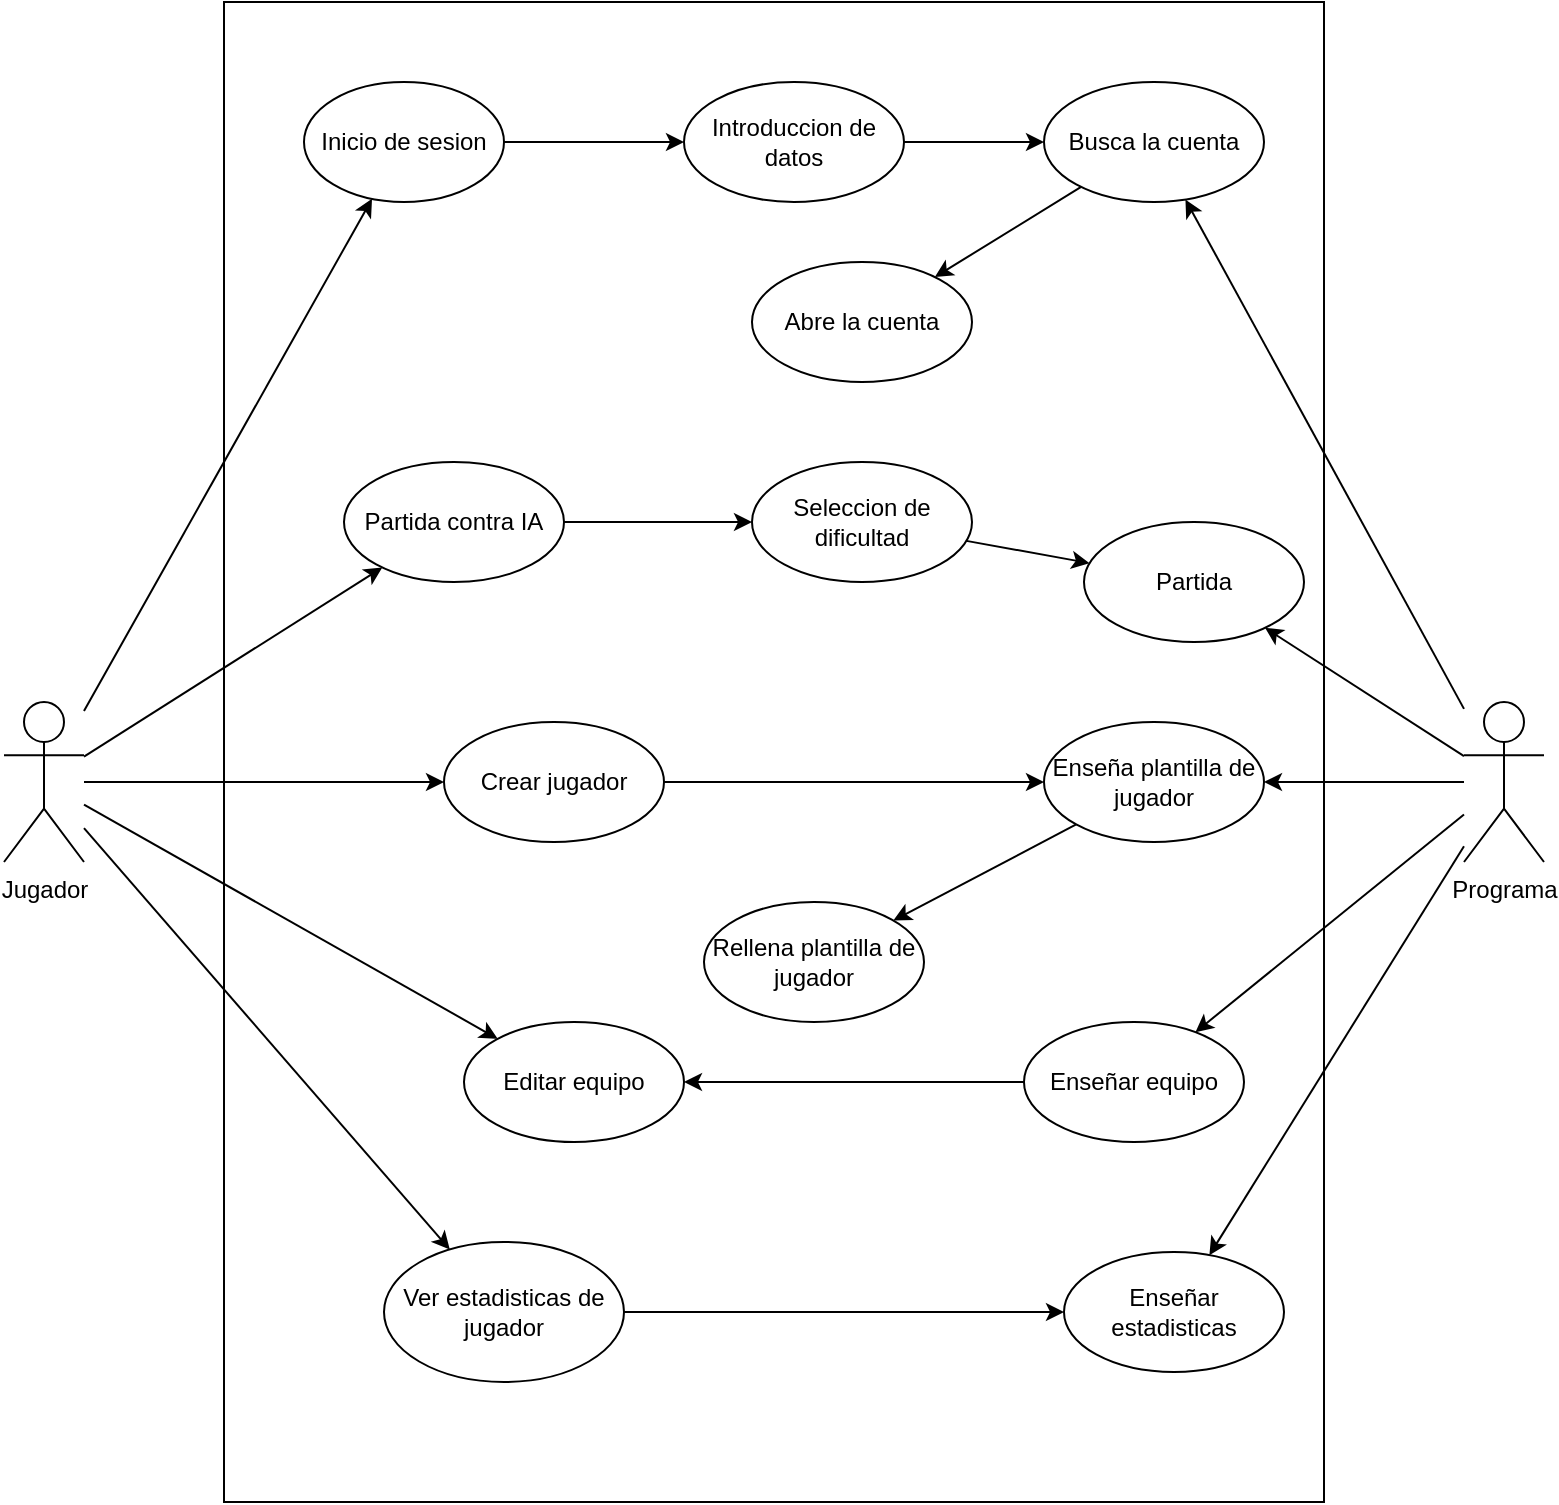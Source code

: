 <mxfile version="20.3.0" type="device"><diagram id="l-WyEPw-EO5zAGnTGzA9" name="Página-1"><mxGraphModel dx="1422" dy="865" grid="1" gridSize="10" guides="1" tooltips="1" connect="1" arrows="1" fold="1" page="1" pageScale="1" pageWidth="827" pageHeight="1169" math="0" shadow="0"><root><mxCell id="0"/><mxCell id="1" parent="0"/><mxCell id="cOPMSCWCCvKmP2tOlsZK-1" value="Jugador" style="shape=umlActor;verticalLabelPosition=bottom;verticalAlign=top;html=1;outlineConnect=0;" parent="1" vertex="1"><mxGeometry x="40" y="400" width="40" height="80" as="geometry"/></mxCell><mxCell id="cOPMSCWCCvKmP2tOlsZK-2" value="Programa" style="shape=umlActor;verticalLabelPosition=bottom;verticalAlign=top;html=1;outlineConnect=0;align=center;horizontal=1;" parent="1" vertex="1"><mxGeometry x="770" y="400" width="40" height="80" as="geometry"/></mxCell><mxCell id="cOPMSCWCCvKmP2tOlsZK-3" value="" style="rounded=0;whiteSpace=wrap;html=1;" parent="1" vertex="1"><mxGeometry x="150" y="50" width="550" height="750" as="geometry"/></mxCell><mxCell id="cOPMSCWCCvKmP2tOlsZK-4" value="Inicio de sesion" style="ellipse;whiteSpace=wrap;html=1;" parent="1" vertex="1"><mxGeometry x="190" y="90" width="100" height="60" as="geometry"/></mxCell><mxCell id="cOPMSCWCCvKmP2tOlsZK-8" value="Partida contra IA" style="ellipse;whiteSpace=wrap;html=1;" parent="1" vertex="1"><mxGeometry x="210" y="280" width="110" height="60" as="geometry"/></mxCell><mxCell id="cOPMSCWCCvKmP2tOlsZK-11" value="Crear jugador" style="ellipse;whiteSpace=wrap;html=1;" parent="1" vertex="1"><mxGeometry x="260" y="410" width="110" height="60" as="geometry"/></mxCell><mxCell id="cOPMSCWCCvKmP2tOlsZK-12" value="Editar equipo" style="ellipse;whiteSpace=wrap;html=1;" parent="1" vertex="1"><mxGeometry x="270" y="560" width="110" height="60" as="geometry"/></mxCell><mxCell id="cOPMSCWCCvKmP2tOlsZK-13" value="Ver estadisticas de jugador" style="ellipse;whiteSpace=wrap;html=1;" parent="1" vertex="1"><mxGeometry x="230" y="670" width="120" height="70" as="geometry"/></mxCell><mxCell id="cOPMSCWCCvKmP2tOlsZK-17" value="Introduccion de datos" style="ellipse;whiteSpace=wrap;html=1;" parent="1" vertex="1"><mxGeometry x="380" y="90" width="110" height="60" as="geometry"/></mxCell><mxCell id="cOPMSCWCCvKmP2tOlsZK-18" value="Busca la cuenta" style="ellipse;whiteSpace=wrap;html=1;" parent="1" vertex="1"><mxGeometry x="560" y="90" width="110" height="60" as="geometry"/></mxCell><mxCell id="cOPMSCWCCvKmP2tOlsZK-19" value="Abre la cuenta" style="ellipse;whiteSpace=wrap;html=1;" parent="1" vertex="1"><mxGeometry x="414" y="180" width="110" height="60" as="geometry"/></mxCell><mxCell id="cOPMSCWCCvKmP2tOlsZK-20" value="" style="endArrow=classic;html=1;rounded=0;" parent="1" source="cOPMSCWCCvKmP2tOlsZK-4" target="cOPMSCWCCvKmP2tOlsZK-17" edge="1"><mxGeometry width="50" height="50" relative="1" as="geometry"><mxPoint x="290" y="120" as="sourcePoint"/><mxPoint x="340" y="70" as="targetPoint"/></mxGeometry></mxCell><mxCell id="cOPMSCWCCvKmP2tOlsZK-21" value="" style="endArrow=classic;html=1;rounded=0;" parent="1" source="cOPMSCWCCvKmP2tOlsZK-17" target="cOPMSCWCCvKmP2tOlsZK-18" edge="1"><mxGeometry width="50" height="50" relative="1" as="geometry"><mxPoint x="390" y="450" as="sourcePoint"/><mxPoint x="740" y="350" as="targetPoint"/></mxGeometry></mxCell><mxCell id="cOPMSCWCCvKmP2tOlsZK-22" value="" style="endArrow=classic;html=1;rounded=0;" parent="1" source="cOPMSCWCCvKmP2tOlsZK-18" target="cOPMSCWCCvKmP2tOlsZK-19" edge="1"><mxGeometry width="50" height="50" relative="1" as="geometry"><mxPoint x="390" y="450" as="sourcePoint"/><mxPoint x="440" y="400" as="targetPoint"/></mxGeometry></mxCell><mxCell id="cOPMSCWCCvKmP2tOlsZK-23" value="" style="endArrow=classic;html=1;rounded=0;" parent="1" source="cOPMSCWCCvKmP2tOlsZK-2" target="cOPMSCWCCvKmP2tOlsZK-18" edge="1"><mxGeometry width="50" height="50" relative="1" as="geometry"><mxPoint x="390" y="450" as="sourcePoint"/><mxPoint x="440" y="400" as="targetPoint"/></mxGeometry></mxCell><mxCell id="cOPMSCWCCvKmP2tOlsZK-25" value="Seleccion de dificultad" style="ellipse;whiteSpace=wrap;html=1;" parent="1" vertex="1"><mxGeometry x="414" y="280" width="110" height="60" as="geometry"/></mxCell><mxCell id="cOPMSCWCCvKmP2tOlsZK-26" value="Partida" style="ellipse;whiteSpace=wrap;html=1;" parent="1" vertex="1"><mxGeometry x="580" y="310" width="110" height="60" as="geometry"/></mxCell><mxCell id="cOPMSCWCCvKmP2tOlsZK-27" value="" style="endArrow=classic;html=1;rounded=0;" parent="1" source="cOPMSCWCCvKmP2tOlsZK-8" target="cOPMSCWCCvKmP2tOlsZK-25" edge="1"><mxGeometry width="50" height="50" relative="1" as="geometry"><mxPoint x="420" y="440" as="sourcePoint"/><mxPoint x="470" y="390" as="targetPoint"/></mxGeometry></mxCell><mxCell id="cOPMSCWCCvKmP2tOlsZK-28" value="" style="endArrow=classic;html=1;rounded=0;" parent="1" source="cOPMSCWCCvKmP2tOlsZK-25" target="cOPMSCWCCvKmP2tOlsZK-26" edge="1"><mxGeometry width="50" height="50" relative="1" as="geometry"><mxPoint x="350" y="350" as="sourcePoint"/><mxPoint x="470" y="360" as="targetPoint"/></mxGeometry></mxCell><mxCell id="cOPMSCWCCvKmP2tOlsZK-29" value="" style="endArrow=classic;html=1;rounded=0;" parent="1" source="cOPMSCWCCvKmP2tOlsZK-1" target="cOPMSCWCCvKmP2tOlsZK-4" edge="1"><mxGeometry width="50" height="50" relative="1" as="geometry"><mxPoint x="420" y="440" as="sourcePoint"/><mxPoint x="470" y="390" as="targetPoint"/></mxGeometry></mxCell><mxCell id="cOPMSCWCCvKmP2tOlsZK-30" value="" style="endArrow=classic;html=1;rounded=0;" parent="1" source="cOPMSCWCCvKmP2tOlsZK-2" target="cOPMSCWCCvKmP2tOlsZK-26" edge="1"><mxGeometry width="50" height="50" relative="1" as="geometry"><mxPoint x="420" y="440" as="sourcePoint"/><mxPoint x="470" y="390" as="targetPoint"/></mxGeometry></mxCell><mxCell id="cOPMSCWCCvKmP2tOlsZK-34" value="Enseña plantilla de jugador" style="ellipse;whiteSpace=wrap;html=1;" parent="1" vertex="1"><mxGeometry x="560" y="410" width="110" height="60" as="geometry"/></mxCell><mxCell id="ZCx2jwb_KFV5a18Zm3Na-1" value="" style="endArrow=classic;html=1;rounded=0;" parent="1" source="cOPMSCWCCvKmP2tOlsZK-2" target="cOPMSCWCCvKmP2tOlsZK-34" edge="1"><mxGeometry width="50" height="50" relative="1" as="geometry"><mxPoint x="760" y="300" as="sourcePoint"/><mxPoint x="440" y="410" as="targetPoint"/></mxGeometry></mxCell><mxCell id="ZCx2jwb_KFV5a18Zm3Na-3" value="Rellena plantilla de jugador" style="ellipse;whiteSpace=wrap;html=1;" parent="1" vertex="1"><mxGeometry x="390" y="500" width="110" height="60" as="geometry"/></mxCell><mxCell id="ZCx2jwb_KFV5a18Zm3Na-4" value="" style="endArrow=classic;html=1;rounded=0;" parent="1" source="cOPMSCWCCvKmP2tOlsZK-11" target="cOPMSCWCCvKmP2tOlsZK-34" edge="1"><mxGeometry width="50" height="50" relative="1" as="geometry"><mxPoint x="390" y="460" as="sourcePoint"/><mxPoint x="440" y="410" as="targetPoint"/></mxGeometry></mxCell><mxCell id="ZCx2jwb_KFV5a18Zm3Na-5" value="" style="endArrow=classic;html=1;rounded=0;exitX=0;exitY=1;exitDx=0;exitDy=0;" parent="1" source="cOPMSCWCCvKmP2tOlsZK-34" target="ZCx2jwb_KFV5a18Zm3Na-3" edge="1"><mxGeometry width="50" height="50" relative="1" as="geometry"><mxPoint x="390" y="460" as="sourcePoint"/><mxPoint x="440" y="410" as="targetPoint"/></mxGeometry></mxCell><mxCell id="ZCx2jwb_KFV5a18Zm3Na-6" value="Enseñar equipo" style="ellipse;whiteSpace=wrap;html=1;" parent="1" vertex="1"><mxGeometry x="550" y="560" width="110" height="60" as="geometry"/></mxCell><mxCell id="ZCx2jwb_KFV5a18Zm3Na-7" value="" style="endArrow=classic;html=1;rounded=0;" parent="1" source="cOPMSCWCCvKmP2tOlsZK-2" target="ZCx2jwb_KFV5a18Zm3Na-6" edge="1"><mxGeometry width="50" height="50" relative="1" as="geometry"><mxPoint x="390" y="470" as="sourcePoint"/><mxPoint x="440" y="420" as="targetPoint"/></mxGeometry></mxCell><mxCell id="ZCx2jwb_KFV5a18Zm3Na-8" value="Enseñar estadisticas" style="ellipse;whiteSpace=wrap;html=1;" parent="1" vertex="1"><mxGeometry x="570" y="675" width="110" height="60" as="geometry"/></mxCell><mxCell id="ZCx2jwb_KFV5a18Zm3Na-9" value="" style="endArrow=classic;html=1;rounded=0;" parent="1" source="cOPMSCWCCvKmP2tOlsZK-2" target="ZCx2jwb_KFV5a18Zm3Na-8" edge="1"><mxGeometry width="50" height="50" relative="1" as="geometry"><mxPoint x="390" y="460" as="sourcePoint"/><mxPoint x="440" y="410" as="targetPoint"/></mxGeometry></mxCell><mxCell id="ZCx2jwb_KFV5a18Zm3Na-10" value="" style="endArrow=classic;html=1;rounded=0;" parent="1" source="cOPMSCWCCvKmP2tOlsZK-13" target="ZCx2jwb_KFV5a18Zm3Na-8" edge="1"><mxGeometry width="50" height="50" relative="1" as="geometry"><mxPoint x="390" y="460" as="sourcePoint"/><mxPoint x="440" y="410" as="targetPoint"/></mxGeometry></mxCell><mxCell id="ZCx2jwb_KFV5a18Zm3Na-11" value="" style="endArrow=classic;html=1;rounded=0;" parent="1" source="ZCx2jwb_KFV5a18Zm3Na-6" target="cOPMSCWCCvKmP2tOlsZK-12" edge="1"><mxGeometry width="50" height="50" relative="1" as="geometry"><mxPoint x="390" y="460" as="sourcePoint"/><mxPoint x="440" y="410" as="targetPoint"/></mxGeometry></mxCell><mxCell id="Z_YbGvs0L9P9xo-E8UtE-2" value="" style="endArrow=classic;html=1;rounded=0;" parent="1" source="cOPMSCWCCvKmP2tOlsZK-1" target="cOPMSCWCCvKmP2tOlsZK-8" edge="1"><mxGeometry width="50" height="50" relative="1" as="geometry"><mxPoint x="390" y="470" as="sourcePoint"/><mxPoint x="440" y="420" as="targetPoint"/></mxGeometry></mxCell><mxCell id="Z_YbGvs0L9P9xo-E8UtE-3" value="" style="endArrow=classic;html=1;rounded=0;" parent="1" source="cOPMSCWCCvKmP2tOlsZK-1" target="cOPMSCWCCvKmP2tOlsZK-11" edge="1"><mxGeometry width="50" height="50" relative="1" as="geometry"><mxPoint x="390" y="470" as="sourcePoint"/><mxPoint x="440" y="420" as="targetPoint"/></mxGeometry></mxCell><mxCell id="Z_YbGvs0L9P9xo-E8UtE-4" value="" style="endArrow=classic;html=1;rounded=0;" parent="1" source="cOPMSCWCCvKmP2tOlsZK-1" target="cOPMSCWCCvKmP2tOlsZK-12" edge="1"><mxGeometry width="50" height="50" relative="1" as="geometry"><mxPoint x="390" y="470" as="sourcePoint"/><mxPoint x="440" y="420" as="targetPoint"/></mxGeometry></mxCell><mxCell id="Z_YbGvs0L9P9xo-E8UtE-5" value="" style="endArrow=classic;html=1;rounded=0;" parent="1" source="cOPMSCWCCvKmP2tOlsZK-1" target="cOPMSCWCCvKmP2tOlsZK-13" edge="1"><mxGeometry width="50" height="50" relative="1" as="geometry"><mxPoint x="390" y="470" as="sourcePoint"/><mxPoint x="440" y="420" as="targetPoint"/></mxGeometry></mxCell></root></mxGraphModel></diagram></mxfile>